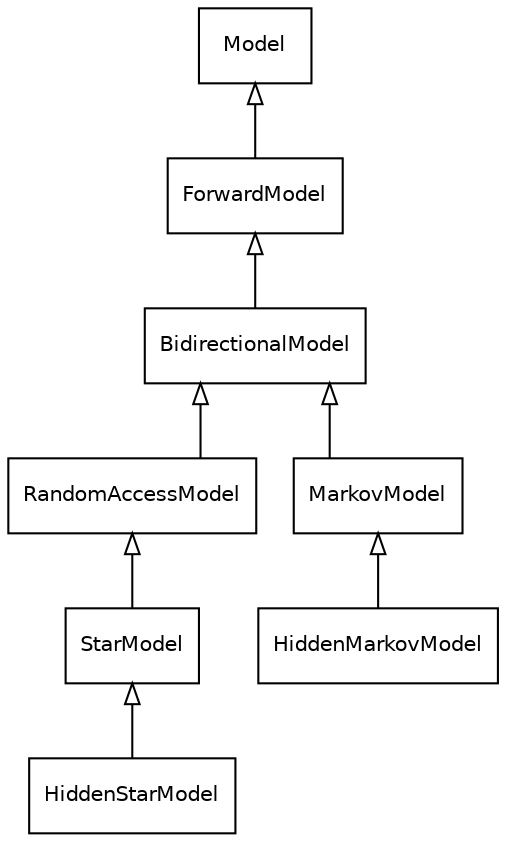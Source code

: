 digraph {
  splines=ortho;
  concentrate=true;
  rankdir=BT;
  node [shape=box,fontname=Helvetica,fontsize=10,margin="0.1,0.01"];
  edge [arrowhead=empty,headport=s,tailport=n];

  Model [href="../classes/Model/",target="_top"];
  ForwardModel [href="../classes/ForwardModel/",target="_top"];
  BidirectionalModel [href="../classes/BidirectionalModel/",target="_top"];
  RandomAccessModel [href="../classes/RandomAccessModel/",target="_top"];
  StarModel [href="../classes/StarModel/",target="_top"];
  HiddenStarModel [href="../classes/HiddenStarModel/",target="_top"];
  MarkovModel [href="../classes/MarkovModel/",target="_top"];
  HiddenMarkovModel [href="../classes/HiddenMarkovModel/",target="_top"];

  ForwardModel -> Model;
  BidirectionalModel -> ForwardModel;
  RandomAccessModel -> BidirectionalModel;

  StarModel -> RandomAccessModel;
  HiddenStarModel -> StarModel;

  MarkovModel -> BidirectionalModel;
  HiddenMarkovModel -> MarkovModel;
}
